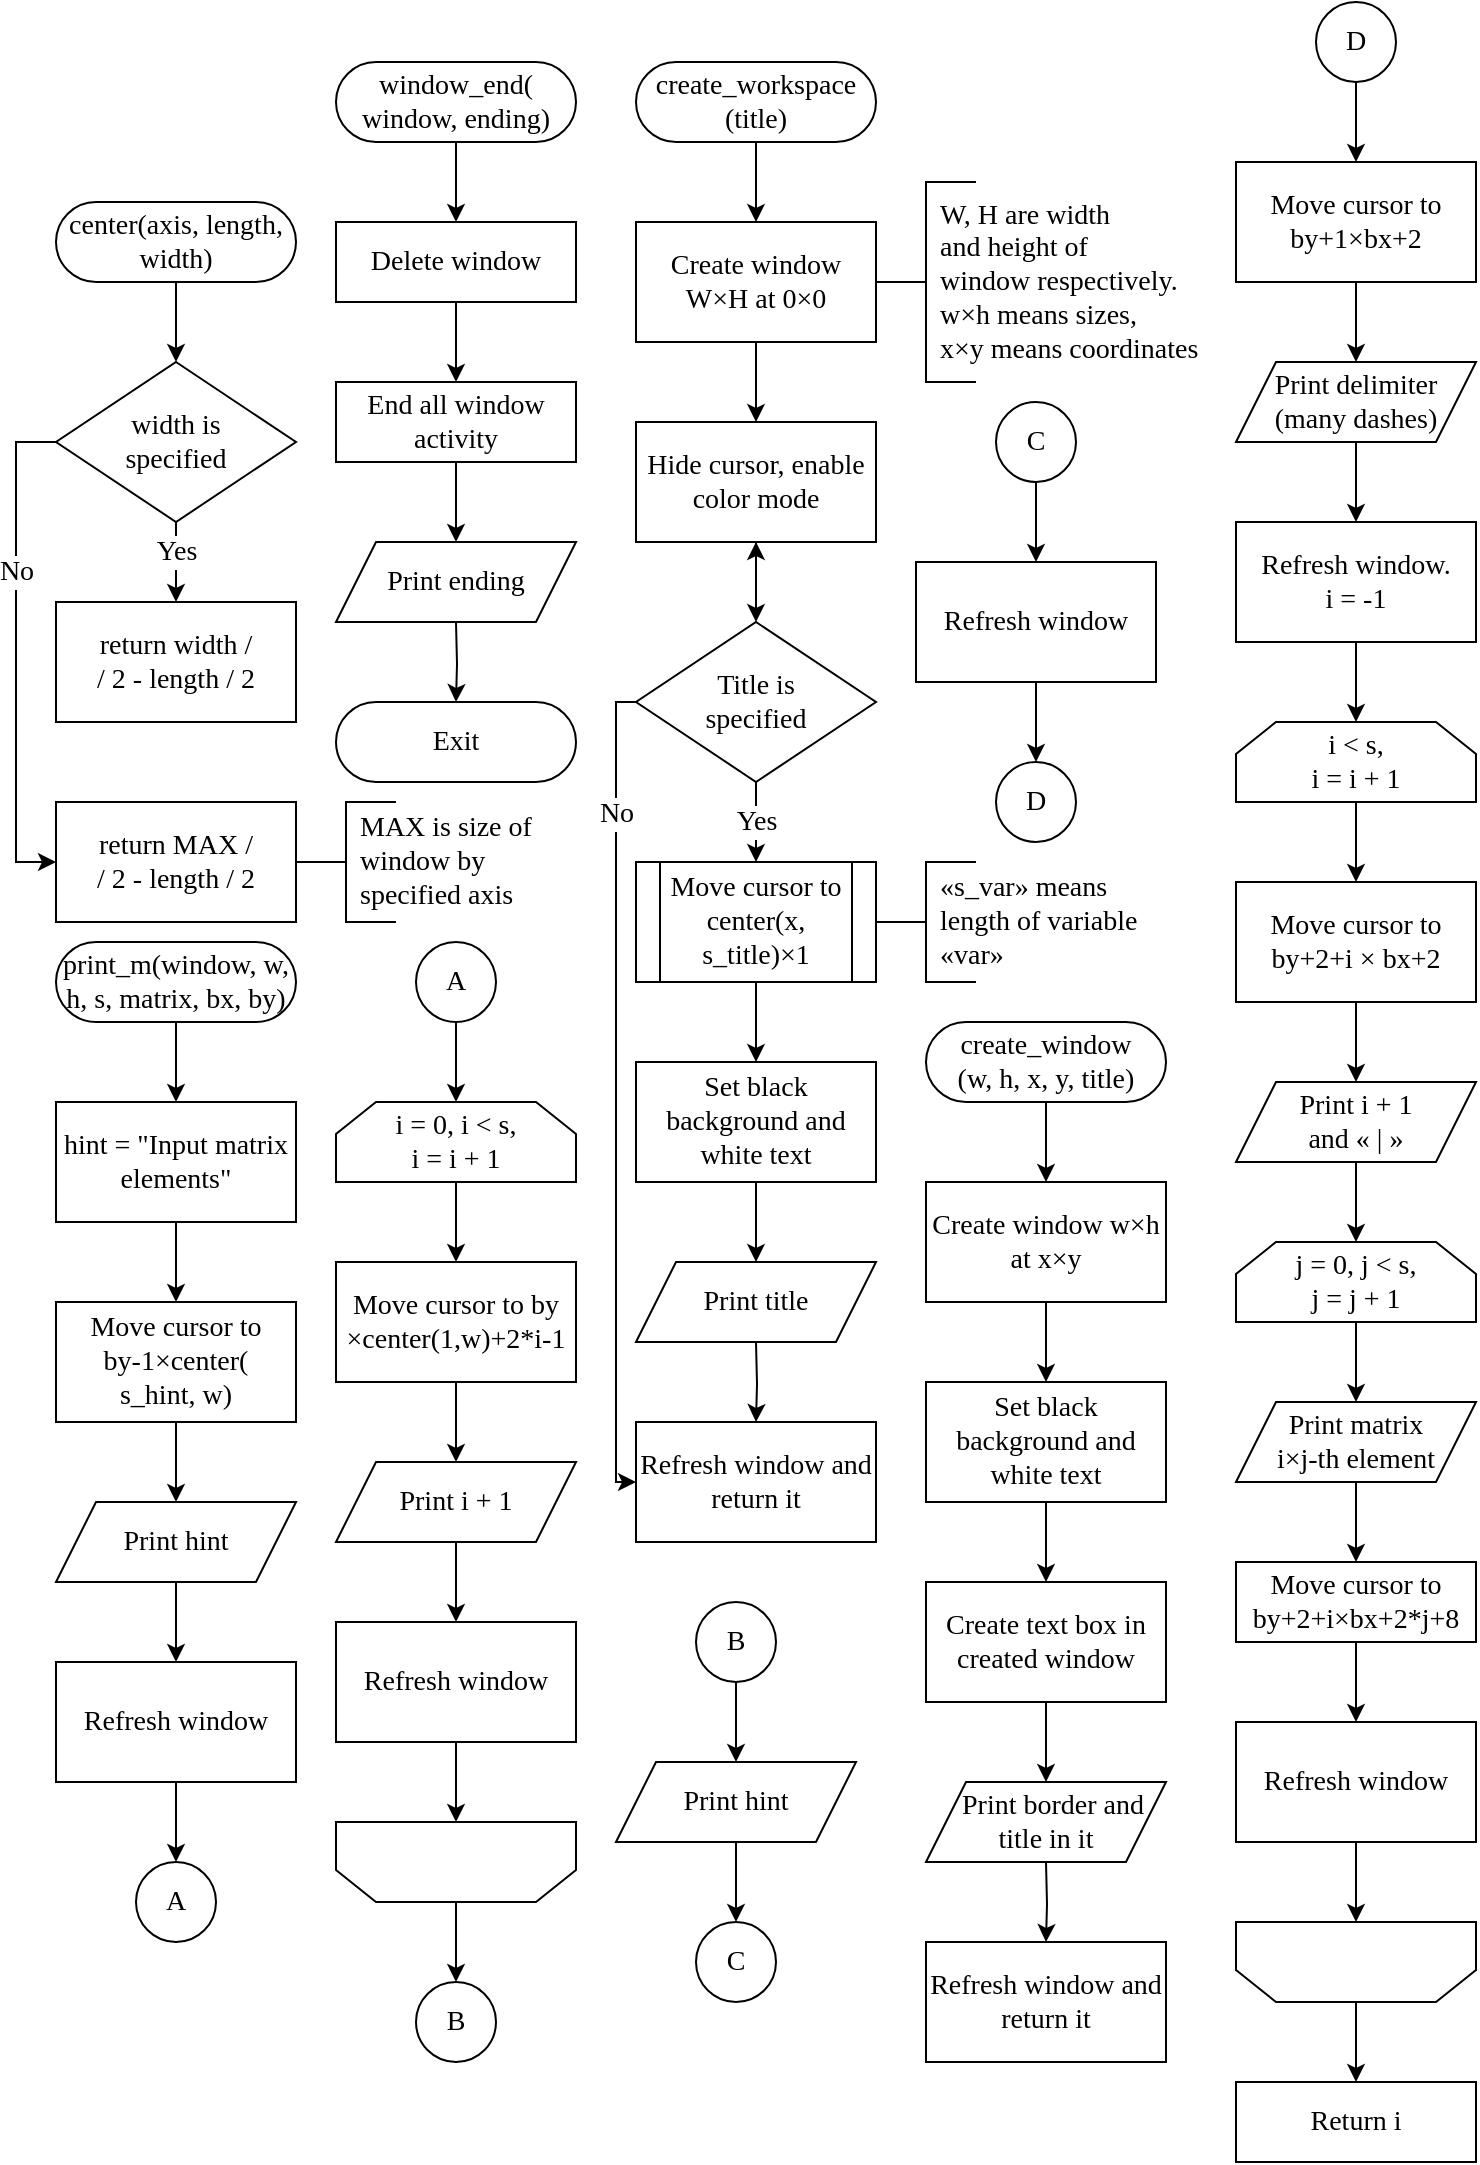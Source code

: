 <mxfile version="15.7.1" type="device"><diagram id="gPbAYnrPx6krkLCYOYHx" name="Page-1"><mxGraphModel dx="2524" dy="1400" grid="1" gridSize="10" guides="1" tooltips="1" connect="1" arrows="1" fold="1" page="1" pageScale="1" pageWidth="850" pageHeight="1100" math="0" shadow="0"><root><mxCell id="0"/><mxCell id="1" parent="0"/><mxCell id="Ms1euR796mmu2GyACE2G-24" value="" style="edgeStyle=orthogonalEdgeStyle;rounded=0;orthogonalLoop=1;jettySize=auto;html=1;fontFamily=Times New Roman;fontSize=14;" edge="1" parent="1" source="Ms1euR796mmu2GyACE2G-1" target="Ms1euR796mmu2GyACE2G-19"><mxGeometry relative="1" as="geometry"/></mxCell><mxCell id="Ms1euR796mmu2GyACE2G-1" value="&lt;div style=&quot;font-size: 14px;&quot;&gt;create_workspace&lt;/div&gt;&lt;div style=&quot;font-size: 14px;&quot;&gt;(title)&lt;/div&gt;" style="rounded=1;whiteSpace=wrap;html=1;arcSize=50;fontSize=14;fontFamily=Times New Roman;" vertex="1" parent="1"><mxGeometry x="330" y="40" width="120" height="40" as="geometry"/></mxCell><mxCell id="Ms1euR796mmu2GyACE2G-7" value="" style="edgeStyle=orthogonalEdgeStyle;rounded=0;orthogonalLoop=1;jettySize=auto;html=1;fontFamily=Times New Roman;fontSize=14;" edge="1" parent="1" source="Ms1euR796mmu2GyACE2G-4"><mxGeometry relative="1" as="geometry"><mxPoint x="100" y="190" as="targetPoint"/></mxGeometry></mxCell><mxCell id="Ms1euR796mmu2GyACE2G-4" value="center(axis, length, width)" style="rounded=1;whiteSpace=wrap;html=1;arcSize=50;fontSize=14;fontFamily=Times New Roman;" vertex="1" parent="1"><mxGeometry x="40" y="110" width="120" height="40" as="geometry"/></mxCell><mxCell id="Ms1euR796mmu2GyACE2G-10" style="edgeStyle=orthogonalEdgeStyle;rounded=0;orthogonalLoop=1;jettySize=auto;html=1;exitX=0.5;exitY=1;exitDx=0;exitDy=0;labelBackgroundColor=none;fontFamily=Times New Roman;fontSize=14;fontColor=default;strokeColor=default;fillColor=default;" edge="1" source="Ms1euR796mmu2GyACE2G-14" parent="1"><mxGeometry relative="1" as="geometry"><mxPoint x="100.0" y="310" as="targetPoint"/></mxGeometry></mxCell><mxCell id="Ms1euR796mmu2GyACE2G-11" value="Yes" style="edgeLabel;html=1;align=center;verticalAlign=middle;resizable=0;points=[];fontSize=14;fontFamily=Times New Roman;fontColor=default;" vertex="1" connectable="0" parent="Ms1euR796mmu2GyACE2G-10"><mxGeometry x="-0.267" relative="1" as="geometry"><mxPoint as="offset"/></mxGeometry></mxCell><mxCell id="Ms1euR796mmu2GyACE2G-12" style="edgeStyle=orthogonalEdgeStyle;rounded=0;orthogonalLoop=1;jettySize=auto;html=1;exitX=0;exitY=0.5;exitDx=0;exitDy=0;labelBackgroundColor=none;fontFamily=Times New Roman;fontSize=14;fontColor=default;strokeColor=default;fillColor=default;entryX=0;entryY=0.5;entryDx=0;entryDy=0;" edge="1" source="Ms1euR796mmu2GyACE2G-14" parent="1" target="Ms1euR796mmu2GyACE2G-16"><mxGeometry relative="1" as="geometry"><mxPoint x="40" y="420" as="targetPoint"/><Array as="points"><mxPoint x="20" y="230"/><mxPoint x="20" y="440"/></Array></mxGeometry></mxCell><mxCell id="Ms1euR796mmu2GyACE2G-13" value="No" style="edgeLabel;html=1;align=center;verticalAlign=middle;resizable=0;points=[];fontSize=14;fontFamily=Times New Roman;fontColor=default;labelBackgroundColor=default;" vertex="1" connectable="0" parent="Ms1euR796mmu2GyACE2G-12"><mxGeometry x="-0.321" y="-2" relative="1" as="geometry"><mxPoint x="2" as="offset"/></mxGeometry></mxCell><mxCell id="Ms1euR796mmu2GyACE2G-14" value="&lt;div style=&quot;font-size: 14px;&quot;&gt;width is&lt;/div&gt;&lt;div style=&quot;font-size: 14px;&quot;&gt;specified&lt;/div&gt;" style="rhombus;whiteSpace=wrap;html=1;fontFamily=Times New Roman;fontSize=14;strokeColor=#000000;fillColor=#FFFFFF;gradientColor=none;labelBackgroundColor=default;fontColor=default;align=center;verticalAlign=middle;" vertex="1" parent="1"><mxGeometry x="40.0" y="190" width="120" height="80" as="geometry"/></mxCell><mxCell id="Ms1euR796mmu2GyACE2G-15" value="&lt;div style=&quot;font-size: 14px;&quot;&gt;return width /&lt;/div&gt;&lt;div style=&quot;font-size: 14px;&quot;&gt;/ 2 - length / 2&lt;/div&gt;" style="rounded=0;whiteSpace=wrap;html=1;fontFamily=Times New Roman;fontSize=14;strokeColor=#000000;strokeWidth=1;fillColor=#FFFFFF;gradientColor=none;" vertex="1" parent="1"><mxGeometry x="40" y="310" width="120" height="60" as="geometry"/></mxCell><mxCell id="Ms1euR796mmu2GyACE2G-16" value="&lt;div style=&quot;font-size: 14px;&quot;&gt;return MAX /&lt;/div&gt;&lt;div style=&quot;font-size: 14px;&quot;&gt;/ 2 - length / 2&lt;/div&gt;" style="rounded=0;whiteSpace=wrap;html=1;fontFamily=Times New Roman;fontSize=14;strokeColor=#000000;strokeWidth=1;fillColor=#FFFFFF;gradientColor=none;" vertex="1" parent="1"><mxGeometry x="40" y="410" width="120" height="60" as="geometry"/></mxCell><mxCell id="Ms1euR796mmu2GyACE2G-17" value="" style="strokeWidth=1;html=1;shape=mxgraph.flowchart.annotation_2;align=left;labelPosition=right;pointerEvents=1;fontFamily=Times New Roman;fontSize=14;fillColor=#FFFFFF;gradientColor=none;" vertex="1" parent="1"><mxGeometry x="160" y="410" width="50" height="60" as="geometry"/></mxCell><mxCell id="Ms1euR796mmu2GyACE2G-18" value="&lt;div style=&quot;font-size: 14px;&quot; align=&quot;left&quot;&gt;MAX is size of&lt;/div&gt;&lt;div style=&quot;font-size: 14px;&quot; align=&quot;left&quot;&gt;window by&lt;/div&gt;&lt;div style=&quot;font-size: 14px;&quot; align=&quot;left&quot;&gt;specified axis&lt;/div&gt;" style="text;html=1;align=left;verticalAlign=middle;resizable=0;points=[];autosize=1;strokeColor=none;fillColor=none;fontFamily=Times New Roman;fontSize=14;" vertex="1" parent="1"><mxGeometry x="190" y="410" width="100" height="60" as="geometry"/></mxCell><mxCell id="Ms1euR796mmu2GyACE2G-26" value="" style="edgeStyle=orthogonalEdgeStyle;rounded=0;orthogonalLoop=1;jettySize=auto;html=1;fontFamily=Times New Roman;fontSize=14;" edge="1" parent="1" source="Ms1euR796mmu2GyACE2G-19" target="Ms1euR796mmu2GyACE2G-25"><mxGeometry relative="1" as="geometry"/></mxCell><mxCell id="Ms1euR796mmu2GyACE2G-19" value="&lt;div style=&quot;font-size: 14px;&quot; align=&quot;center&quot;&gt;Create window W×H at 0×0&lt;/div&gt;" style="rounded=0;whiteSpace=wrap;html=1;fontFamily=Times New Roman;fontSize=14;strokeColor=#000000;strokeWidth=1;fillColor=#FFFFFF;gradientColor=none;align=center;" vertex="1" parent="1"><mxGeometry x="330" y="120" width="120" height="60" as="geometry"/></mxCell><mxCell id="Ms1euR796mmu2GyACE2G-21" value="" style="strokeWidth=1;html=1;shape=mxgraph.flowchart.annotation_2;align=left;labelPosition=right;pointerEvents=1;fontFamily=Times New Roman;fontSize=14;fillColor=#FFFFFF;gradientColor=none;" vertex="1" parent="1"><mxGeometry x="450" y="100" width="50" height="100" as="geometry"/></mxCell><mxCell id="Ms1euR796mmu2GyACE2G-22" value="&lt;div style=&quot;font-size: 14px&quot; align=&quot;left&quot;&gt;W, H are width&lt;/div&gt;&lt;div style=&quot;font-size: 14px&quot; align=&quot;left&quot;&gt;and height of&lt;/div&gt;&lt;div style=&quot;font-size: 14px&quot; align=&quot;left&quot;&gt;window respectively.&lt;/div&gt;&lt;div style=&quot;font-size: 14px&quot; align=&quot;left&quot;&gt;w×h means sizes,&lt;/div&gt;&lt;div style=&quot;font-size: 14px&quot; align=&quot;left&quot;&gt;x×y means coordinates&lt;br&gt;&lt;/div&gt;" style="text;html=1;align=left;verticalAlign=middle;resizable=0;points=[];autosize=1;strokeColor=none;fillColor=none;fontFamily=Times New Roman;fontSize=14;" vertex="1" parent="1"><mxGeometry x="480" y="105" width="140" height="90" as="geometry"/></mxCell><mxCell id="Ms1euR796mmu2GyACE2G-28" value="" style="edgeStyle=orthogonalEdgeStyle;rounded=0;orthogonalLoop=1;jettySize=auto;html=1;fontFamily=Times New Roman;fontSize=14;" edge="1" parent="1" source="Ms1euR796mmu2GyACE2G-25"><mxGeometry relative="1" as="geometry"><mxPoint x="390" y="280" as="targetPoint"/></mxGeometry></mxCell><mxCell id="Ms1euR796mmu2GyACE2G-47" value="" style="edgeStyle=orthogonalEdgeStyle;rounded=0;orthogonalLoop=1;jettySize=auto;html=1;fontFamily=Times New Roman;fontSize=14;" edge="1" parent="1" source="Ms1euR796mmu2GyACE2G-25" target="Ms1euR796mmu2GyACE2G-33"><mxGeometry relative="1" as="geometry"/></mxCell><mxCell id="Ms1euR796mmu2GyACE2G-25" value="Hide cursor, enable color mode" style="rounded=0;whiteSpace=wrap;html=1;fontFamily=Times New Roman;fontSize=14;strokeColor=#000000;strokeWidth=1;fillColor=#FFFFFF;gradientColor=none;align=center;" vertex="1" parent="1"><mxGeometry x="330" y="220" width="120" height="60" as="geometry"/></mxCell><mxCell id="Ms1euR796mmu2GyACE2G-29" style="edgeStyle=orthogonalEdgeStyle;rounded=0;orthogonalLoop=1;jettySize=auto;html=1;exitX=0.5;exitY=1;exitDx=0;exitDy=0;labelBackgroundColor=none;fontFamily=Times New Roman;fontSize=14;fontColor=default;strokeColor=default;fillColor=default;" edge="1" source="Ms1euR796mmu2GyACE2G-33" parent="1"><mxGeometry relative="1" as="geometry"><mxPoint x="390.0" y="400" as="targetPoint"/></mxGeometry></mxCell><mxCell id="Ms1euR796mmu2GyACE2G-31" style="edgeStyle=orthogonalEdgeStyle;rounded=0;orthogonalLoop=1;jettySize=auto;html=1;exitX=0;exitY=0.5;exitDx=0;exitDy=0;labelBackgroundColor=none;fontFamily=Times New Roman;fontSize=14;fontColor=default;strokeColor=default;fillColor=default;entryX=0;entryY=0.5;entryDx=0;entryDy=0;" edge="1" source="Ms1euR796mmu2GyACE2G-33" parent="1" target="Ms1euR796mmu2GyACE2G-42"><mxGeometry relative="1" as="geometry"><mxPoint x="300" y="500" as="targetPoint"/><Array as="points"><mxPoint x="320" y="360"/><mxPoint x="320" y="750"/></Array></mxGeometry></mxCell><mxCell id="Ms1euR796mmu2GyACE2G-32" value="No" style="edgeLabel;html=1;align=center;verticalAlign=middle;resizable=0;points=[];fontSize=14;fontFamily=Times New Roman;fontColor=default;labelBackgroundColor=default;" vertex="1" connectable="0" parent="Ms1euR796mmu2GyACE2G-31"><mxGeometry x="-0.321" y="-2" relative="1" as="geometry"><mxPoint x="2" y="-73" as="offset"/></mxGeometry></mxCell><mxCell id="Ms1euR796mmu2GyACE2G-48" value="" style="edgeStyle=orthogonalEdgeStyle;rounded=0;orthogonalLoop=1;jettySize=auto;html=1;fontFamily=Times New Roman;fontSize=14;" edge="1" parent="1" source="Ms1euR796mmu2GyACE2G-33"><mxGeometry relative="1" as="geometry"><mxPoint x="390.0" y="440" as="targetPoint"/></mxGeometry></mxCell><mxCell id="Ms1euR796mmu2GyACE2G-50" value="Yes" style="edgeLabel;html=1;align=center;verticalAlign=middle;resizable=0;points=[];fontSize=14;fontFamily=Times New Roman;" vertex="1" connectable="0" parent="Ms1euR796mmu2GyACE2G-48"><mxGeometry x="-0.263" y="-1" relative="1" as="geometry"><mxPoint x="1" y="5" as="offset"/></mxGeometry></mxCell><mxCell id="Ms1euR796mmu2GyACE2G-33" value="&lt;div style=&quot;font-size: 14px;&quot;&gt;Title is&lt;/div&gt;&lt;div style=&quot;font-size: 14px;&quot;&gt;specified&lt;/div&gt;" style="rhombus;whiteSpace=wrap;html=1;fontFamily=Times New Roman;fontSize=14;strokeColor=#000000;fillColor=#FFFFFF;gradientColor=none;labelBackgroundColor=default;fontColor=default;align=center;verticalAlign=middle;" vertex="1" parent="1"><mxGeometry x="330.0" y="320" width="120" height="80" as="geometry"/></mxCell><mxCell id="Ms1euR796mmu2GyACE2G-35" value="" style="strokeWidth=1;html=1;shape=mxgraph.flowchart.annotation_2;align=left;labelPosition=right;pointerEvents=1;fontFamily=Times New Roman;fontSize=14;fillColor=#FFFFFF;gradientColor=none;" vertex="1" parent="1"><mxGeometry x="450" y="440" width="50" height="60" as="geometry"/></mxCell><mxCell id="Ms1euR796mmu2GyACE2G-36" value="&lt;div style=&quot;font-size: 14px;&quot; align=&quot;left&quot;&gt;«s_var» means &lt;br style=&quot;font-size: 14px;&quot;&gt;&lt;/div&gt;&lt;div style=&quot;font-size: 14px;&quot; align=&quot;left&quot;&gt;length of variable&lt;/div&gt;&lt;div style=&quot;font-size: 14px;&quot; align=&quot;left&quot;&gt;«var»&lt;br style=&quot;font-size: 14px;&quot;&gt;&lt;/div&gt;" style="text;html=1;align=left;verticalAlign=middle;resizable=0;points=[];autosize=1;strokeColor=none;fillColor=none;fontFamily=Times New Roman;fontSize=14;" vertex="1" parent="1"><mxGeometry x="480" y="440" width="110" height="60" as="geometry"/></mxCell><mxCell id="Ms1euR796mmu2GyACE2G-43" value="" style="edgeStyle=orthogonalEdgeStyle;rounded=0;orthogonalLoop=1;jettySize=auto;html=1;fontFamily=Times New Roman;fontSize=14;" edge="1" parent="1" target="Ms1euR796mmu2GyACE2G-42"><mxGeometry relative="1" as="geometry"><mxPoint x="390" y="680" as="sourcePoint"/></mxGeometry></mxCell><mxCell id="Ms1euR796mmu2GyACE2G-42" value="Refresh window and return it" style="rounded=0;whiteSpace=wrap;html=1;align=center;fontFamily=Times New Roman;fontSize=14;" vertex="1" parent="1"><mxGeometry x="330" y="720" width="120" height="60" as="geometry"/></mxCell><mxCell id="Ms1euR796mmu2GyACE2G-56" value="" style="edgeStyle=orthogonalEdgeStyle;rounded=0;orthogonalLoop=1;jettySize=auto;html=1;fontFamily=Times New Roman;fontSize=14;" edge="1" parent="1" source="Ms1euR796mmu2GyACE2G-44" target="Ms1euR796mmu2GyACE2G-45"><mxGeometry relative="1" as="geometry"/></mxCell><mxCell id="Ms1euR796mmu2GyACE2G-44" value="&lt;div style=&quot;font-size: 14px;&quot;&gt;create_window&lt;/div&gt;&lt;div style=&quot;font-size: 14px;&quot;&gt;(w, h, x, y, title)&lt;/div&gt;" style="rounded=1;whiteSpace=wrap;html=1;arcSize=50;fontSize=14;fontFamily=Times New Roman;" vertex="1" parent="1"><mxGeometry x="475" y="520" width="120" height="40" as="geometry"/></mxCell><mxCell id="Ms1euR796mmu2GyACE2G-57" value="" style="edgeStyle=orthogonalEdgeStyle;rounded=0;orthogonalLoop=1;jettySize=auto;html=1;fontFamily=Times New Roman;fontSize=14;" edge="1" parent="1" source="Ms1euR796mmu2GyACE2G-45" target="Ms1euR796mmu2GyACE2G-46"><mxGeometry relative="1" as="geometry"/></mxCell><mxCell id="Ms1euR796mmu2GyACE2G-45" value="Create window w×h at x×y" style="rounded=0;whiteSpace=wrap;html=1;fontFamily=Times New Roman;fontSize=14;strokeColor=#000000;strokeWidth=1;fillColor=#FFFFFF;gradientColor=none;align=center;" vertex="1" parent="1"><mxGeometry x="475" y="600" width="120" height="60" as="geometry"/></mxCell><mxCell id="Ms1euR796mmu2GyACE2G-59" value="" style="edgeStyle=orthogonalEdgeStyle;rounded=0;orthogonalLoop=1;jettySize=auto;html=1;fontFamily=Times New Roman;fontSize=14;" edge="1" parent="1" source="Ms1euR796mmu2GyACE2G-46" target="Ms1euR796mmu2GyACE2G-58"><mxGeometry relative="1" as="geometry"/></mxCell><mxCell id="Ms1euR796mmu2GyACE2G-46" value="&lt;div style=&quot;font-size: 14px;&quot; align=&quot;center&quot;&gt;Set black background and white text&lt;br style=&quot;font-size: 14px;&quot;&gt;&lt;/div&gt;" style="rounded=0;whiteSpace=wrap;html=1;fontFamily=Times New Roman;fontSize=14;strokeColor=#000000;strokeWidth=1;fillColor=#FFFFFF;gradientColor=none;align=center;" vertex="1" parent="1"><mxGeometry x="475" y="700" width="120" height="60" as="geometry"/></mxCell><mxCell id="Ms1euR796mmu2GyACE2G-54" value="" style="edgeStyle=orthogonalEdgeStyle;rounded=0;orthogonalLoop=1;jettySize=auto;html=1;fontFamily=Times New Roman;fontSize=14;" edge="1" parent="1" source="Ms1euR796mmu2GyACE2G-51" target="Ms1euR796mmu2GyACE2G-53"><mxGeometry relative="1" as="geometry"/></mxCell><mxCell id="Ms1euR796mmu2GyACE2G-51" value="&lt;div style=&quot;font-size: 14px;&quot; align=&quot;center&quot;&gt;Move cursor to center(x, s_title)×1&lt;br style=&quot;font-size: 14px;&quot;&gt;&lt;/div&gt;" style="shape=process;whiteSpace=wrap;html=1;backgroundOutline=1;fontColor=default;strokeColor=default;fillColor=default;fontFamily=Times New Roman;fontSize=14;align=center;" vertex="1" parent="1"><mxGeometry x="330" y="440" width="120" height="60" as="geometry"/></mxCell><mxCell id="Ms1euR796mmu2GyACE2G-55" value="" style="edgeStyle=orthogonalEdgeStyle;rounded=0;orthogonalLoop=1;jettySize=auto;html=1;fontFamily=Times New Roman;fontSize=14;" edge="1" parent="1" source="Ms1euR796mmu2GyACE2G-53"><mxGeometry relative="1" as="geometry"><mxPoint x="390" y="640" as="targetPoint"/></mxGeometry></mxCell><mxCell id="Ms1euR796mmu2GyACE2G-53" value="&lt;div style=&quot;font-size: 14px&quot; align=&quot;center&quot;&gt;Set black background and white text&lt;br style=&quot;font-size: 14px&quot;&gt;&lt;/div&gt;" style="rounded=0;whiteSpace=wrap;html=1;fontFamily=Times New Roman;fontSize=14;strokeColor=#000000;strokeWidth=1;fillColor=#FFFFFF;gradientColor=none;align=center;" vertex="1" parent="1"><mxGeometry x="330" y="540" width="120" height="60" as="geometry"/></mxCell><mxCell id="Ms1euR796mmu2GyACE2G-61" value="" style="edgeStyle=orthogonalEdgeStyle;rounded=0;orthogonalLoop=1;jettySize=auto;html=1;fontFamily=Times New Roman;fontSize=14;" edge="1" parent="1" source="Ms1euR796mmu2GyACE2G-58"><mxGeometry relative="1" as="geometry"><mxPoint x="535" y="900.0" as="targetPoint"/></mxGeometry></mxCell><mxCell id="Ms1euR796mmu2GyACE2G-58" value="Create text box in created window" style="rounded=0;whiteSpace=wrap;html=1;fontFamily=Times New Roman;fontSize=14;strokeColor=#000000;strokeWidth=1;fillColor=#FFFFFF;gradientColor=none;align=center;" vertex="1" parent="1"><mxGeometry x="475" y="800" width="120" height="60" as="geometry"/></mxCell><mxCell id="Ms1euR796mmu2GyACE2G-63" value="" style="edgeStyle=orthogonalEdgeStyle;rounded=0;orthogonalLoop=1;jettySize=auto;html=1;fontFamily=Times New Roman;fontSize=14;" edge="1" parent="1" target="Ms1euR796mmu2GyACE2G-62"><mxGeometry relative="1" as="geometry"><mxPoint x="535" y="940.0" as="sourcePoint"/></mxGeometry></mxCell><mxCell id="Ms1euR796mmu2GyACE2G-62" value="Refresh window and return it" style="rounded=0;whiteSpace=wrap;html=1;align=center;fontFamily=Times New Roman;fontSize=14;" vertex="1" parent="1"><mxGeometry x="475" y="980" width="120" height="60" as="geometry"/></mxCell><mxCell id="Ms1euR796mmu2GyACE2G-70" value="" style="edgeStyle=orthogonalEdgeStyle;rounded=0;orthogonalLoop=1;jettySize=auto;html=1;fontFamily=Times New Roman;fontSize=14;" edge="1" parent="1" source="Ms1euR796mmu2GyACE2G-64" target="Ms1euR796mmu2GyACE2G-65"><mxGeometry relative="1" as="geometry"/></mxCell><mxCell id="Ms1euR796mmu2GyACE2G-64" value="&lt;div&gt;window_end(&lt;/div&gt;&lt;div&gt;window, ending)&lt;/div&gt;" style="rounded=1;whiteSpace=wrap;html=1;arcSize=50;fontSize=14;fontFamily=Times New Roman;align=center;" vertex="1" parent="1"><mxGeometry x="180" y="40" width="120" height="40" as="geometry"/></mxCell><mxCell id="Ms1euR796mmu2GyACE2G-69" value="" style="edgeStyle=orthogonalEdgeStyle;rounded=0;orthogonalLoop=1;jettySize=auto;html=1;fontFamily=Times New Roman;fontSize=14;" edge="1" parent="1" source="Ms1euR796mmu2GyACE2G-65" target="Ms1euR796mmu2GyACE2G-66"><mxGeometry relative="1" as="geometry"/></mxCell><mxCell id="Ms1euR796mmu2GyACE2G-65" value="Delete window" style="rounded=0;whiteSpace=wrap;html=1;fontFamily=Times New Roman;fontSize=14;strokeColor=#000000;strokeWidth=1;fillColor=#FFFFFF;gradientColor=none;align=center;" vertex="1" parent="1"><mxGeometry x="180" y="120" width="120" height="40" as="geometry"/></mxCell><mxCell id="Ms1euR796mmu2GyACE2G-68" value="" style="edgeStyle=orthogonalEdgeStyle;rounded=0;orthogonalLoop=1;jettySize=auto;html=1;fontFamily=Times New Roman;fontSize=14;" edge="1" parent="1" source="Ms1euR796mmu2GyACE2G-66"><mxGeometry relative="1" as="geometry"><mxPoint x="240" y="280.0" as="targetPoint"/></mxGeometry></mxCell><mxCell id="Ms1euR796mmu2GyACE2G-66" value="End all window activity" style="rounded=0;whiteSpace=wrap;html=1;fontFamily=Times New Roman;fontSize=14;strokeColor=#000000;strokeWidth=1;fillColor=#FFFFFF;gradientColor=none;align=center;" vertex="1" parent="1"><mxGeometry x="180" y="200" width="120" height="40" as="geometry"/></mxCell><mxCell id="Ms1euR796mmu2GyACE2G-72" value="" style="edgeStyle=orthogonalEdgeStyle;rounded=0;orthogonalLoop=1;jettySize=auto;html=1;fontFamily=Times New Roman;fontSize=14;" edge="1" parent="1" target="Ms1euR796mmu2GyACE2G-71"><mxGeometry relative="1" as="geometry"><mxPoint x="240" y="320.0" as="sourcePoint"/></mxGeometry></mxCell><mxCell id="Ms1euR796mmu2GyACE2G-71" value="Exit" style="rounded=1;whiteSpace=wrap;html=1;fontFamily=Times New Roman;fontSize=14;align=center;arcSize=50;" vertex="1" parent="1"><mxGeometry x="180" y="360" width="120" height="40" as="geometry"/></mxCell><mxCell id="Ms1euR796mmu2GyACE2G-81" value="Print title" style="shape=parallelogram;perimeter=parallelogramPerimeter;whiteSpace=wrap;html=1;fixedSize=1;fontFamily=Times New Roman;fontSize=14;strokeColor=#000000;fillColor=#FFFFFF;gradientColor=none;align=center;" vertex="1" parent="1"><mxGeometry x="330" y="640" width="120" height="40" as="geometry"/></mxCell><mxCell id="Ms1euR796mmu2GyACE2G-84" value="Print ending" style="shape=parallelogram;perimeter=parallelogramPerimeter;whiteSpace=wrap;html=1;fixedSize=1;fontFamily=Times New Roman;fontSize=14;strokeColor=#000000;fillColor=#FFFFFF;gradientColor=none;align=center;" vertex="1" parent="1"><mxGeometry x="180" y="280" width="120" height="40" as="geometry"/></mxCell><mxCell id="Ms1euR796mmu2GyACE2G-85" value="&amp;nbsp; Print border and&lt;div&gt;title in it&lt;/div&gt;" style="shape=parallelogram;perimeter=parallelogramPerimeter;whiteSpace=wrap;html=1;fixedSize=1;fontFamily=Times New Roman;fontSize=14;strokeColor=#000000;fillColor=#FFFFFF;gradientColor=none;align=center;" vertex="1" parent="1"><mxGeometry x="475" y="900" width="120" height="40" as="geometry"/></mxCell><mxCell id="Ms1euR796mmu2GyACE2G-105" value="" style="edgeStyle=orthogonalEdgeStyle;rounded=0;orthogonalLoop=1;jettySize=auto;html=1;fontFamily=Times New Roman;fontSize=14;" edge="1" parent="1" source="Ms1euR796mmu2GyACE2G-92" target="Ms1euR796mmu2GyACE2G-104"><mxGeometry relative="1" as="geometry"/></mxCell><mxCell id="Ms1euR796mmu2GyACE2G-92" value="A" style="ellipse;whiteSpace=wrap;html=1;aspect=fixed;fontFamily=Times New Roman;fontSize=14;strokeColor=#000000;strokeWidth=1;fillColor=#FFFFFF;gradientColor=none;align=center;" vertex="1" parent="1"><mxGeometry x="220" y="480.0" width="40" height="40" as="geometry"/></mxCell><mxCell id="Ms1euR796mmu2GyACE2G-93" value="" style="edgeStyle=orthogonalEdgeStyle;rounded=0;orthogonalLoop=1;jettySize=auto;html=1;fontFamily=Times New Roman;fontSize=14;" edge="1" parent="1" source="Ms1euR796mmu2GyACE2G-94" target="Ms1euR796mmu2GyACE2G-96"><mxGeometry relative="1" as="geometry"/></mxCell><mxCell id="Ms1euR796mmu2GyACE2G-94" value="print_m(window, w, h, s, matrix, bx, by)" style="rounded=1;whiteSpace=wrap;html=1;arcSize=50;fontSize=14;fontFamily=Times New Roman;align=center;" vertex="1" parent="1"><mxGeometry x="40" y="480" width="120" height="40" as="geometry"/></mxCell><mxCell id="Ms1euR796mmu2GyACE2G-95" value="" style="edgeStyle=orthogonalEdgeStyle;rounded=0;orthogonalLoop=1;jettySize=auto;html=1;fontFamily=Times New Roman;fontSize=14;" edge="1" parent="1" source="Ms1euR796mmu2GyACE2G-96"><mxGeometry relative="1" as="geometry"><mxPoint x="100" y="660" as="targetPoint"/></mxGeometry></mxCell><mxCell id="Ms1euR796mmu2GyACE2G-96" value="hint = &quot;Input matrix elements&quot;" style="rounded=0;whiteSpace=wrap;html=1;fontFamily=Times New Roman;fontSize=14;strokeColor=#000000;strokeWidth=1;fillColor=#FFFFFF;gradientColor=none;align=center;" vertex="1" parent="1"><mxGeometry x="40" y="560" width="120" height="60" as="geometry"/></mxCell><mxCell id="Ms1euR796mmu2GyACE2G-97" value="" style="edgeStyle=orthogonalEdgeStyle;rounded=0;orthogonalLoop=1;jettySize=auto;html=1;fontFamily=Times New Roman;fontSize=14;" edge="1" parent="1" source="Ms1euR796mmu2GyACE2G-98" target="Ms1euR796mmu2GyACE2G-100"><mxGeometry relative="1" as="geometry"/></mxCell><mxCell id="Ms1euR796mmu2GyACE2G-98" value="&lt;div&gt;Move cursor to&lt;/div&gt;&lt;div&gt;by-1×center(&lt;/div&gt;&lt;div&gt;s_hint, w)&lt;/div&gt;" style="rounded=0;whiteSpace=wrap;html=1;fontFamily=Times New Roman;fontSize=14;strokeColor=#000000;strokeWidth=1;fillColor=#FFFFFF;gradientColor=none;align=center;" vertex="1" parent="1"><mxGeometry x="40" y="660" width="120" height="60" as="geometry"/></mxCell><mxCell id="Ms1euR796mmu2GyACE2G-99" value="" style="edgeStyle=orthogonalEdgeStyle;rounded=0;orthogonalLoop=1;jettySize=auto;html=1;fontFamily=Times New Roman;fontSize=14;" edge="1" parent="1" source="Ms1euR796mmu2GyACE2G-100" target="Ms1euR796mmu2GyACE2G-102"><mxGeometry relative="1" as="geometry"/></mxCell><mxCell id="Ms1euR796mmu2GyACE2G-100" value="Print hint" style="shape=parallelogram;perimeter=parallelogramPerimeter;whiteSpace=wrap;html=1;fixedSize=1;fontFamily=Times New Roman;fontSize=14;strokeColor=#000000;fillColor=#FFFFFF;gradientColor=none;align=center;" vertex="1" parent="1"><mxGeometry x="40" y="760" width="120" height="40" as="geometry"/></mxCell><mxCell id="Ms1euR796mmu2GyACE2G-101" value="" style="edgeStyle=orthogonalEdgeStyle;rounded=0;orthogonalLoop=1;jettySize=auto;html=1;fontFamily=Times New Roman;fontSize=14;" edge="1" parent="1" source="Ms1euR796mmu2GyACE2G-102" target="Ms1euR796mmu2GyACE2G-103"><mxGeometry relative="1" as="geometry"/></mxCell><mxCell id="Ms1euR796mmu2GyACE2G-102" value="Refresh window" style="rounded=0;whiteSpace=wrap;html=1;fontFamily=Times New Roman;fontSize=14;strokeColor=#000000;strokeWidth=1;fillColor=#FFFFFF;gradientColor=none;align=center;" vertex="1" parent="1"><mxGeometry x="40" y="840" width="120" height="60" as="geometry"/></mxCell><mxCell id="Ms1euR796mmu2GyACE2G-103" value="A" style="ellipse;whiteSpace=wrap;html=1;aspect=fixed;fontFamily=Times New Roman;fontSize=14;strokeColor=#000000;strokeWidth=1;fillColor=#FFFFFF;gradientColor=none;align=center;" vertex="1" parent="1"><mxGeometry x="80" y="940.0" width="40" height="40" as="geometry"/></mxCell><mxCell id="Ms1euR796mmu2GyACE2G-107" value="" style="edgeStyle=orthogonalEdgeStyle;rounded=0;orthogonalLoop=1;jettySize=auto;html=1;fontFamily=Times New Roman;fontSize=14;" edge="1" parent="1" source="Ms1euR796mmu2GyACE2G-104" target="Ms1euR796mmu2GyACE2G-106"><mxGeometry relative="1" as="geometry"/></mxCell><mxCell id="Ms1euR796mmu2GyACE2G-104" value="&lt;div&gt;i = 0, i &amp;lt; s,&lt;/div&gt;&lt;div&gt;i = i + 1&lt;/div&gt;" style="shape=loopLimit;whiteSpace=wrap;html=1;fontFamily=Times New Roman;fontSize=14;strokeColor=default;fillColor=#FFFFFF;gradientColor=none;fontColor=default;labelBackgroundColor=default;align=center;" vertex="1" parent="1"><mxGeometry x="180" y="560" width="120" height="40" as="geometry"/></mxCell><mxCell id="Ms1euR796mmu2GyACE2G-109" value="" style="edgeStyle=orthogonalEdgeStyle;rounded=0;orthogonalLoop=1;jettySize=auto;html=1;fontFamily=Times New Roman;fontSize=14;" edge="1" parent="1" source="Ms1euR796mmu2GyACE2G-106" target="Ms1euR796mmu2GyACE2G-108"><mxGeometry relative="1" as="geometry"/></mxCell><mxCell id="Ms1euR796mmu2GyACE2G-106" value="&lt;div&gt;Move cursor to by&lt;/div&gt;&lt;div&gt;×center(1,w)+2*i-1&lt;/div&gt;" style="rounded=0;whiteSpace=wrap;html=1;fontFamily=Times New Roman;fontSize=14;strokeColor=#000000;strokeWidth=1;fillColor=#FFFFFF;gradientColor=none;align=center;" vertex="1" parent="1"><mxGeometry x="180" y="640" width="120" height="60" as="geometry"/></mxCell><mxCell id="Ms1euR796mmu2GyACE2G-113" value="" style="edgeStyle=orthogonalEdgeStyle;rounded=0;orthogonalLoop=1;jettySize=auto;html=1;fontFamily=Times New Roman;fontSize=14;" edge="1" parent="1" source="Ms1euR796mmu2GyACE2G-108" target="Ms1euR796mmu2GyACE2G-112"><mxGeometry relative="1" as="geometry"/></mxCell><mxCell id="Ms1euR796mmu2GyACE2G-108" value="Print i + 1" style="shape=parallelogram;perimeter=parallelogramPerimeter;whiteSpace=wrap;html=1;fixedSize=1;fontFamily=Times New Roman;fontSize=14;strokeColor=#000000;fillColor=#FFFFFF;gradientColor=none;align=center;" vertex="1" parent="1"><mxGeometry x="180" y="740" width="120" height="40" as="geometry"/></mxCell><mxCell id="Ms1euR796mmu2GyACE2G-118" value="" style="edgeStyle=orthogonalEdgeStyle;rounded=0;orthogonalLoop=1;jettySize=auto;html=1;fontFamily=Times New Roman;fontSize=14;" edge="1" parent="1" source="Ms1euR796mmu2GyACE2G-110"><mxGeometry relative="1" as="geometry"><mxPoint x="240" y="1000" as="targetPoint"/></mxGeometry></mxCell><mxCell id="Ms1euR796mmu2GyACE2G-110" value="&lt;div align=&quot;center&quot;&gt;&lt;br&gt;&lt;/div&gt;" style="shape=loopLimit;whiteSpace=wrap;html=1;fontFamily=Times New Roman;fontSize=14;strokeColor=default;fillColor=#FFFFFF;gradientColor=none;align=left;flipV=1;fontColor=default;labelBackgroundColor=default;" vertex="1" parent="1"><mxGeometry x="180" y="920" width="120" height="40" as="geometry"/></mxCell><mxCell id="Ms1euR796mmu2GyACE2G-114" value="" style="edgeStyle=orthogonalEdgeStyle;rounded=0;orthogonalLoop=1;jettySize=auto;html=1;fontFamily=Times New Roman;fontSize=14;" edge="1" parent="1" source="Ms1euR796mmu2GyACE2G-112" target="Ms1euR796mmu2GyACE2G-110"><mxGeometry relative="1" as="geometry"/></mxCell><mxCell id="Ms1euR796mmu2GyACE2G-112" value="Refresh window" style="rounded=0;whiteSpace=wrap;html=1;align=center;fontFamily=Times New Roman;fontSize=14;" vertex="1" parent="1"><mxGeometry x="180" y="820" width="120" height="60" as="geometry"/></mxCell><mxCell id="Ms1euR796mmu2GyACE2G-119" value="B" style="ellipse;whiteSpace=wrap;html=1;aspect=fixed;fontFamily=Times New Roman;fontSize=14;strokeColor=#000000;strokeWidth=1;fillColor=#FFFFFF;gradientColor=none;align=center;" vertex="1" parent="1"><mxGeometry x="220" y="1000" width="40" height="40" as="geometry"/></mxCell><mxCell id="Ms1euR796mmu2GyACE2G-122" value="" style="edgeStyle=orthogonalEdgeStyle;rounded=0;orthogonalLoop=1;jettySize=auto;html=1;fontFamily=Times New Roman;fontSize=14;" edge="1" parent="1" source="Ms1euR796mmu2GyACE2G-120"><mxGeometry relative="1" as="geometry"><mxPoint x="380" y="890" as="targetPoint"/></mxGeometry></mxCell><mxCell id="Ms1euR796mmu2GyACE2G-120" value="B" style="ellipse;whiteSpace=wrap;html=1;aspect=fixed;fontFamily=Times New Roman;fontSize=14;strokeColor=#000000;strokeWidth=1;fillColor=#FFFFFF;gradientColor=none;align=center;" vertex="1" parent="1"><mxGeometry x="360" y="810" width="40" height="40" as="geometry"/></mxCell><mxCell id="Ms1euR796mmu2GyACE2G-128" value="" style="edgeStyle=orthogonalEdgeStyle;rounded=0;orthogonalLoop=1;jettySize=auto;html=1;fontFamily=Times New Roman;fontSize=14;" edge="1" parent="1" source="Ms1euR796mmu2GyACE2G-126" target="Ms1euR796mmu2GyACE2G-127"><mxGeometry relative="1" as="geometry"/></mxCell><mxCell id="Ms1euR796mmu2GyACE2G-126" value="C" style="ellipse;whiteSpace=wrap;html=1;aspect=fixed;fontFamily=Times New Roman;fontSize=14;strokeColor=#000000;strokeWidth=1;fillColor=#FFFFFF;gradientColor=none;align=center;" vertex="1" parent="1"><mxGeometry x="510" y="210" width="40" height="40" as="geometry"/></mxCell><mxCell id="Ms1euR796mmu2GyACE2G-130" value="" style="edgeStyle=orthogonalEdgeStyle;rounded=0;orthogonalLoop=1;jettySize=auto;html=1;fontFamily=Times New Roman;fontSize=14;" edge="1" parent="1" source="Ms1euR796mmu2GyACE2G-127" target="Ms1euR796mmu2GyACE2G-129"><mxGeometry relative="1" as="geometry"/></mxCell><mxCell id="Ms1euR796mmu2GyACE2G-127" value="Refresh window" style="rounded=0;whiteSpace=wrap;html=1;align=center;fontFamily=Times New Roman;fontSize=14;" vertex="1" parent="1"><mxGeometry x="470" y="290" width="120" height="60" as="geometry"/></mxCell><mxCell id="Ms1euR796mmu2GyACE2G-129" value="D" style="ellipse;whiteSpace=wrap;html=1;aspect=fixed;fontFamily=Times New Roman;fontSize=14;strokeColor=#000000;strokeWidth=1;fillColor=#FFFFFF;gradientColor=none;align=center;" vertex="1" parent="1"><mxGeometry x="510" y="390" width="40" height="40" as="geometry"/></mxCell><mxCell id="Ms1euR796mmu2GyACE2G-133" value="" style="edgeStyle=orthogonalEdgeStyle;rounded=0;orthogonalLoop=1;jettySize=auto;html=1;fontFamily=Times New Roman;fontSize=14;" edge="1" parent="1" source="Ms1euR796mmu2GyACE2G-131"><mxGeometry relative="1" as="geometry"><mxPoint x="690.0" y="90" as="targetPoint"/></mxGeometry></mxCell><mxCell id="Ms1euR796mmu2GyACE2G-131" value="D" style="ellipse;whiteSpace=wrap;html=1;aspect=fixed;fontFamily=Times New Roman;fontSize=14;strokeColor=#000000;strokeWidth=1;fillColor=#FFFFFF;gradientColor=none;align=center;" vertex="1" parent="1"><mxGeometry x="670" y="10" width="40" height="40" as="geometry"/></mxCell><mxCell id="Ms1euR796mmu2GyACE2G-136" value="" style="edgeStyle=orthogonalEdgeStyle;rounded=0;orthogonalLoop=1;jettySize=auto;html=1;fontFamily=Times New Roman;fontSize=14;" edge="1" parent="1" source="Ms1euR796mmu2GyACE2G-134" target="Ms1euR796mmu2GyACE2G-125"><mxGeometry relative="1" as="geometry"/></mxCell><mxCell id="Ms1euR796mmu2GyACE2G-134" value="Print hint" style="shape=parallelogram;perimeter=parallelogramPerimeter;whiteSpace=wrap;html=1;fixedSize=1;fontFamily=Times New Roman;fontSize=14;strokeColor=#000000;fillColor=#FFFFFF;gradientColor=none;align=center;" vertex="1" parent="1"><mxGeometry x="320" y="890" width="120" height="40" as="geometry"/></mxCell><mxCell id="Ms1euR796mmu2GyACE2G-125" value="C" style="ellipse;whiteSpace=wrap;html=1;aspect=fixed;fontFamily=Times New Roman;fontSize=14;strokeColor=#000000;strokeWidth=1;fillColor=#FFFFFF;gradientColor=none;align=center;" vertex="1" parent="1"><mxGeometry x="360" y="970" width="40" height="40" as="geometry"/></mxCell><mxCell id="Ms1euR796mmu2GyACE2G-139" value="" style="edgeStyle=orthogonalEdgeStyle;rounded=0;orthogonalLoop=1;jettySize=auto;html=1;fontFamily=Times New Roman;fontSize=14;" edge="1" parent="1" source="Ms1euR796mmu2GyACE2G-137" target="Ms1euR796mmu2GyACE2G-138"><mxGeometry relative="1" as="geometry"/></mxCell><mxCell id="Ms1euR796mmu2GyACE2G-137" value="Move cursor to by+1×bx+2" style="rounded=0;whiteSpace=wrap;html=1;fontFamily=Times New Roman;fontSize=14;strokeColor=#000000;strokeWidth=1;fillColor=#FFFFFF;gradientColor=none;align=center;" vertex="1" parent="1"><mxGeometry x="630" y="90" width="120" height="60" as="geometry"/></mxCell><mxCell id="Ms1euR796mmu2GyACE2G-141" value="" style="edgeStyle=orthogonalEdgeStyle;rounded=0;orthogonalLoop=1;jettySize=auto;html=1;fontFamily=Times New Roman;fontSize=14;" edge="1" parent="1" source="Ms1euR796mmu2GyACE2G-138" target="Ms1euR796mmu2GyACE2G-140"><mxGeometry relative="1" as="geometry"/></mxCell><mxCell id="Ms1euR796mmu2GyACE2G-138" value="Print delimiter (many dashes)" style="shape=parallelogram;perimeter=parallelogramPerimeter;whiteSpace=wrap;html=1;fixedSize=1;fontFamily=Times New Roman;fontSize=14;strokeColor=#000000;fillColor=#FFFFFF;gradientColor=none;align=center;" vertex="1" parent="1"><mxGeometry x="630" y="190" width="120" height="40" as="geometry"/></mxCell><mxCell id="Ms1euR796mmu2GyACE2G-144" value="" style="edgeStyle=orthogonalEdgeStyle;rounded=0;orthogonalLoop=1;jettySize=auto;html=1;fontFamily=Times New Roman;fontSize=14;" edge="1" parent="1" source="Ms1euR796mmu2GyACE2G-140" target="Ms1euR796mmu2GyACE2G-143"><mxGeometry relative="1" as="geometry"/></mxCell><mxCell id="Ms1euR796mmu2GyACE2G-140" value="&lt;div&gt;Refresh window.&lt;/div&gt;&lt;div&gt;i = -1&lt;br&gt;&lt;/div&gt;" style="rounded=0;whiteSpace=wrap;html=1;align=center;fontFamily=Times New Roman;fontSize=14;" vertex="1" parent="1"><mxGeometry x="630" y="270" width="120" height="60" as="geometry"/></mxCell><mxCell id="Ms1euR796mmu2GyACE2G-147" value="" style="edgeStyle=orthogonalEdgeStyle;rounded=0;orthogonalLoop=1;jettySize=auto;html=1;fontFamily=Times New Roman;fontSize=14;" edge="1" parent="1" source="Ms1euR796mmu2GyACE2G-143" target="Ms1euR796mmu2GyACE2G-146"><mxGeometry relative="1" as="geometry"/></mxCell><mxCell id="Ms1euR796mmu2GyACE2G-143" value="&lt;div&gt;i &amp;lt; s,&lt;/div&gt;&lt;div&gt;i = i + 1&lt;/div&gt;" style="shape=loopLimit;whiteSpace=wrap;html=1;fontFamily=Times New Roman;fontSize=14;strokeColor=default;fillColor=#FFFFFF;gradientColor=none;fontColor=default;labelBackgroundColor=default;align=center;" vertex="1" parent="1"><mxGeometry x="630" y="370" width="120" height="40" as="geometry"/></mxCell><mxCell id="Ms1euR796mmu2GyACE2G-149" value="" style="edgeStyle=orthogonalEdgeStyle;rounded=0;orthogonalLoop=1;jettySize=auto;html=1;fontFamily=Times New Roman;fontSize=14;" edge="1" parent="1" source="Ms1euR796mmu2GyACE2G-146" target="Ms1euR796mmu2GyACE2G-148"><mxGeometry relative="1" as="geometry"/></mxCell><mxCell id="Ms1euR796mmu2GyACE2G-146" value="&lt;div&gt;Move cursor to&lt;/div&gt;by+2+i × bx+2" style="rounded=0;whiteSpace=wrap;html=1;fontFamily=Times New Roman;fontSize=14;strokeColor=#000000;strokeWidth=1;fillColor=#FFFFFF;gradientColor=none;align=center;" vertex="1" parent="1"><mxGeometry x="630" y="450" width="120" height="60" as="geometry"/></mxCell><mxCell id="Ms1euR796mmu2GyACE2G-153" value="" style="edgeStyle=orthogonalEdgeStyle;rounded=0;orthogonalLoop=1;jettySize=auto;html=1;fontFamily=Times New Roman;fontSize=14;" edge="1" parent="1" source="Ms1euR796mmu2GyACE2G-148" target="Ms1euR796mmu2GyACE2G-150"><mxGeometry relative="1" as="geometry"/></mxCell><mxCell id="Ms1euR796mmu2GyACE2G-148" value="&lt;div&gt;Print i + 1&lt;/div&gt;&lt;div&gt;and « | »&lt;/div&gt;" style="shape=parallelogram;perimeter=parallelogramPerimeter;whiteSpace=wrap;html=1;fixedSize=1;fontFamily=Times New Roman;fontSize=14;strokeColor=#000000;fillColor=#FFFFFF;gradientColor=none;align=center;" vertex="1" parent="1"><mxGeometry x="630" y="550" width="120" height="40" as="geometry"/></mxCell><mxCell id="Ms1euR796mmu2GyACE2G-155" value="" style="edgeStyle=orthogonalEdgeStyle;rounded=0;orthogonalLoop=1;jettySize=auto;html=1;fontFamily=Times New Roman;fontSize=14;" edge="1" parent="1" source="Ms1euR796mmu2GyACE2G-150" target="Ms1euR796mmu2GyACE2G-154"><mxGeometry relative="1" as="geometry"/></mxCell><mxCell id="Ms1euR796mmu2GyACE2G-150" value="&lt;div&gt;j = 0, j &amp;lt; s,&lt;/div&gt;&lt;div&gt;j = j + 1&lt;/div&gt;" style="shape=loopLimit;whiteSpace=wrap;html=1;fontFamily=Times New Roman;fontSize=14;strokeColor=default;fillColor=#FFFFFF;gradientColor=none;fontColor=default;labelBackgroundColor=default;align=center;" vertex="1" parent="1"><mxGeometry x="630" y="630" width="120" height="40" as="geometry"/></mxCell><mxCell id="Ms1euR796mmu2GyACE2G-156" value="" style="edgeStyle=orthogonalEdgeStyle;rounded=0;orthogonalLoop=1;jettySize=auto;html=1;fontFamily=Times New Roman;fontSize=14;" edge="1" parent="1" source="Ms1euR796mmu2GyACE2G-154"><mxGeometry relative="1" as="geometry"><mxPoint x="690" y="790" as="targetPoint"/></mxGeometry></mxCell><mxCell id="Ms1euR796mmu2GyACE2G-154" value="&lt;div&gt;Print matrix&lt;/div&gt;&lt;div&gt;i×j-th element&lt;br&gt;&lt;/div&gt;" style="shape=parallelogram;perimeter=parallelogramPerimeter;whiteSpace=wrap;html=1;fixedSize=1;fontFamily=Times New Roman;fontSize=14;strokeColor=#000000;fillColor=#FFFFFF;gradientColor=none;align=center;" vertex="1" parent="1"><mxGeometry x="630" y="710" width="120" height="40" as="geometry"/></mxCell><mxCell id="Ms1euR796mmu2GyACE2G-159" value="" style="edgeStyle=orthogonalEdgeStyle;rounded=0;orthogonalLoop=1;jettySize=auto;html=1;fontFamily=Times New Roman;fontSize=14;" edge="1" parent="1" source="Ms1euR796mmu2GyACE2G-157" target="Ms1euR796mmu2GyACE2G-158"><mxGeometry relative="1" as="geometry"/></mxCell><mxCell id="Ms1euR796mmu2GyACE2G-157" value="Move cursor to by+2+i×bx+2*j+8" style="rounded=0;whiteSpace=wrap;html=1;fontFamily=Times New Roman;fontSize=14;strokeColor=#000000;strokeWidth=1;fillColor=#FFFFFF;gradientColor=none;align=center;" vertex="1" parent="1"><mxGeometry x="630" y="790" width="120" height="40" as="geometry"/></mxCell><mxCell id="Ms1euR796mmu2GyACE2G-161" value="" style="edgeStyle=orthogonalEdgeStyle;rounded=0;orthogonalLoop=1;jettySize=auto;html=1;fontFamily=Times New Roman;fontSize=14;" edge="1" parent="1" source="Ms1euR796mmu2GyACE2G-158" target="Ms1euR796mmu2GyACE2G-160"><mxGeometry relative="1" as="geometry"/></mxCell><mxCell id="Ms1euR796mmu2GyACE2G-158" value="Refresh window" style="rounded=0;whiteSpace=wrap;html=1;align=center;fontFamily=Times New Roman;fontSize=14;" vertex="1" parent="1"><mxGeometry x="630" y="870" width="120" height="60" as="geometry"/></mxCell><mxCell id="Ms1euR796mmu2GyACE2G-163" value="" style="edgeStyle=orthogonalEdgeStyle;rounded=0;orthogonalLoop=1;jettySize=auto;html=1;fontFamily=Times New Roman;fontSize=14;" edge="1" parent="1" source="Ms1euR796mmu2GyACE2G-160"><mxGeometry relative="1" as="geometry"><mxPoint x="690" y="1050.0" as="targetPoint"/></mxGeometry></mxCell><mxCell id="Ms1euR796mmu2GyACE2G-160" value="" style="shape=loopLimit;whiteSpace=wrap;html=1;fontFamily=Times New Roman;fontSize=14;strokeColor=default;fillColor=#FFFFFF;gradientColor=none;align=left;flipV=1;fontColor=default;labelBackgroundColor=default;" vertex="1" parent="1"><mxGeometry x="630" y="970" width="120" height="40" as="geometry"/></mxCell><mxCell id="Ms1euR796mmu2GyACE2G-164" value="Return i" style="rounded=0;whiteSpace=wrap;html=1;fontFamily=Times New Roman;fontSize=14;strokeColor=#000000;strokeWidth=1;fillColor=#FFFFFF;gradientColor=none;align=center;" vertex="1" parent="1"><mxGeometry x="630" y="1050" width="120" height="40" as="geometry"/></mxCell></root></mxGraphModel></diagram></mxfile>